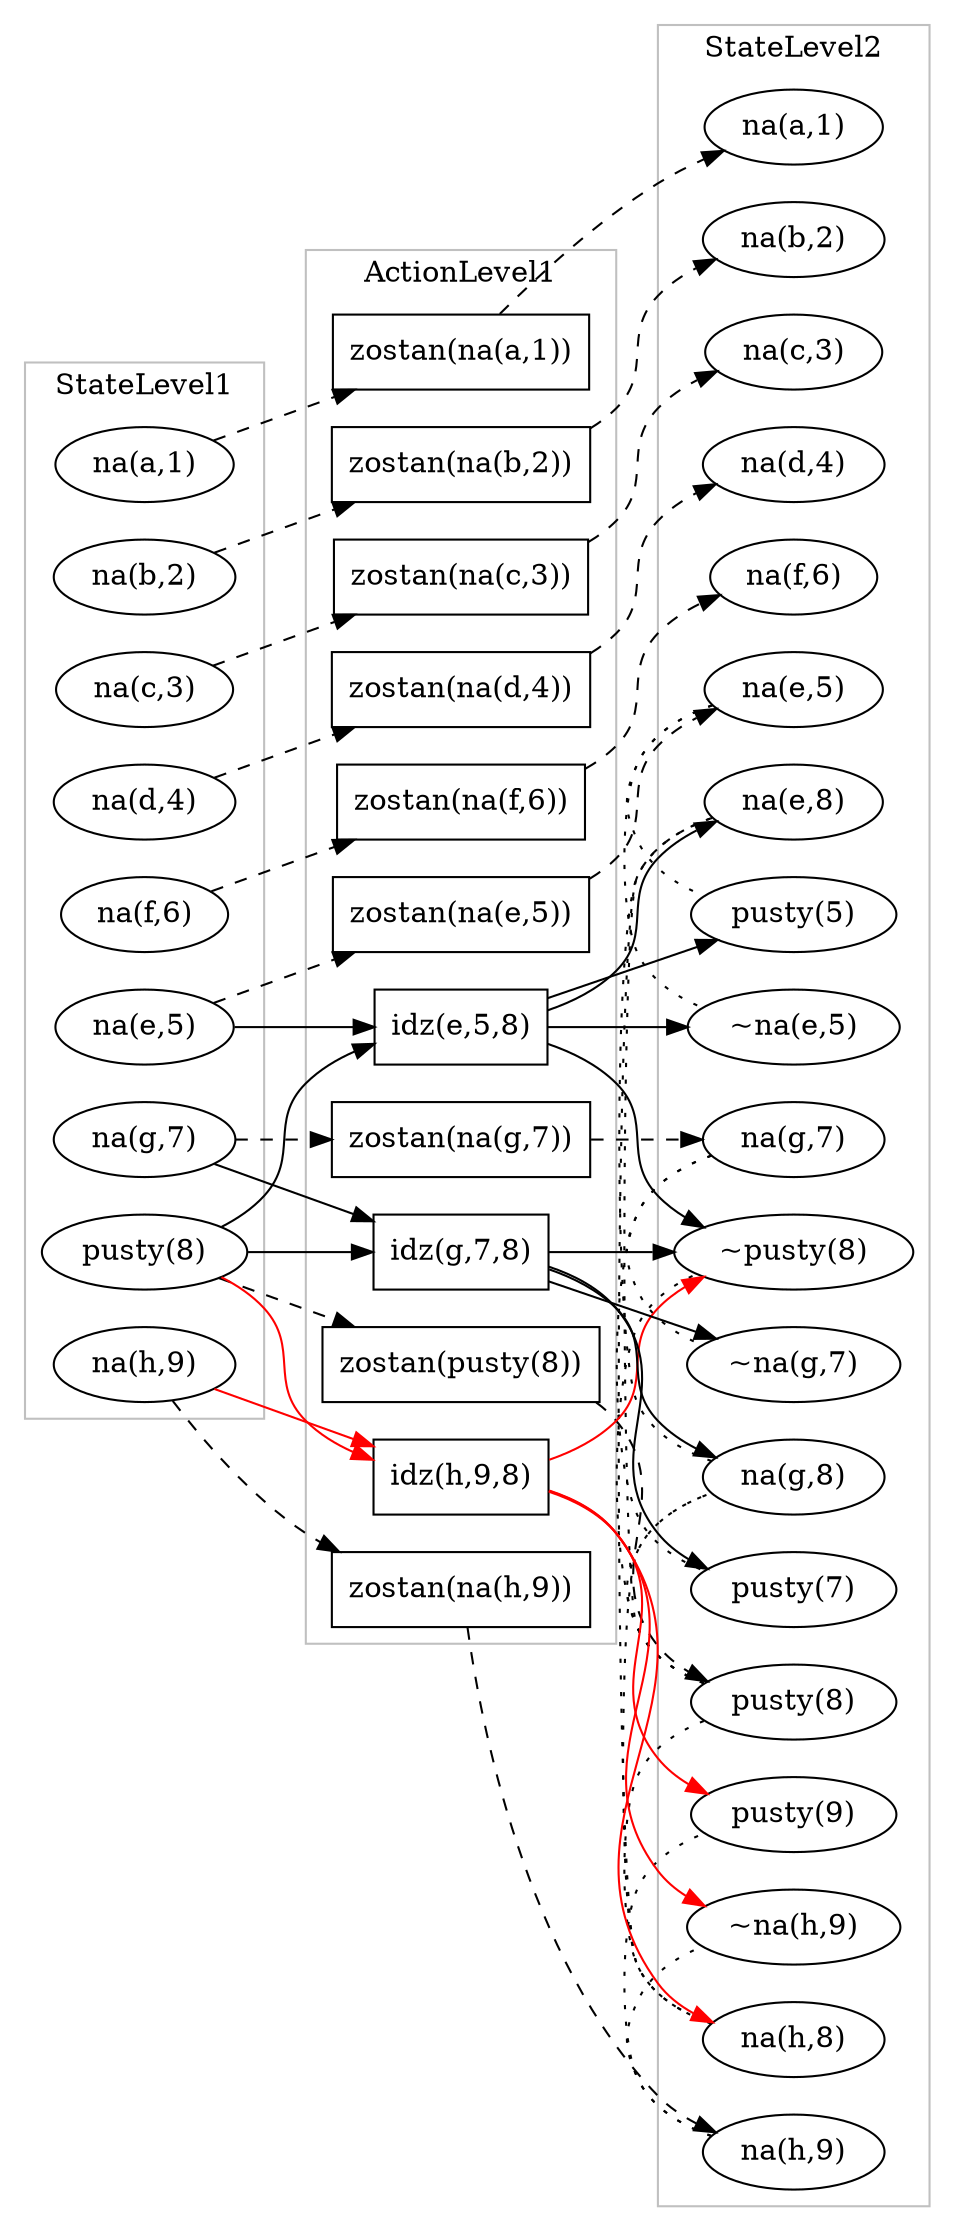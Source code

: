 digraph G {
	subgraph cluster_StateLevel1 {
		color=gray
		label=StateLevel1
		"na(a,1)1" [label="na(a,1)" shape=oval]
		"na(b,2)1" [label="na(b,2)" shape=oval]
		"na(c,3)1" [label="na(c,3)" shape=oval]
		"na(d,4)1" [label="na(d,4)" shape=oval]
		"na(e,5)1" [label="na(e,5)" shape=oval]
		"na(f,6)1" [label="na(f,6)" shape=oval]
		"na(g,7)1" [label="na(g,7)" shape=oval]
		"pusty(8)1" [label="pusty(8)" shape=oval]
		"na(h,9)1" [label="na(h,9)" shape=oval]
	}
	"na(e,5)2" -> "pusty(5)2" [arrowhead=none constraint=false style=dotted]
	"na(e,5)2" -> "~na(e,5)2" [arrowhead=none constraint=false style=dotted]
	"na(g,7)2" -> "pusty(7)2" [arrowhead=none constraint=false style=dotted]
	"na(g,7)2" -> "~na(g,7)2" [arrowhead=none constraint=false style=dotted]
	"na(g,8)2" -> "na(e,8)2" [arrowhead=none constraint=false style=dotted]
	"na(h,8)2" -> "na(e,8)2" [arrowhead=none constraint=false style=dotted]
	"na(h,8)2" -> "na(g,8)2" [arrowhead=none constraint=false style=dotted]
	"na(h,9)2" -> "pusty(9)2" [arrowhead=none constraint=false style=dotted]
	"na(h,9)2" -> "~na(h,9)2" [arrowhead=none constraint=false style=dotted]
	"pusty(8)2" -> "na(e,8)2" [arrowhead=none constraint=false style=dotted]
	"pusty(8)2" -> "na(g,8)2" [arrowhead=none constraint=false style=dotted]
	"pusty(8)2" -> "na(h,8)2" [arrowhead=none constraint=false style=dotted]
	"pusty(8)2" -> "~pusty(8)2" [arrowhead=none constraint=false style=dotted]
	subgraph cluster_ActionLevel1 {
		color=gray
		label=ActionLevel1
		"zostan(na(h,9))1" [label="zostan(na(h,9))" shape=box]
		"zostan(pusty(8))1" [label="zostan(pusty(8))" shape=box]
		"zostan(na(g,7))1" [label="zostan(na(g,7))" shape=box]
		"zostan(na(f,6))1" [label="zostan(na(f,6))" shape=box]
		"zostan(na(e,5))1" [label="zostan(na(e,5))" shape=box]
		"zostan(na(d,4))1" [label="zostan(na(d,4))" shape=box]
		"zostan(na(c,3))1" [label="zostan(na(c,3))" shape=box]
		"zostan(na(b,2))1" [label="zostan(na(b,2))" shape=box]
		"zostan(na(a,1))1" [label="zostan(na(a,1))" shape=box]
		"idz(h,9,8)1" [label="idz(h,9,8)" shape=box]
		"idz(g,7,8)1" [label="idz(g,7,8)" shape=box]
		"idz(e,5,8)1" [label="idz(e,5,8)" shape=box]
		"zostan(na(a,1))1" [label="zostan(na(a,1))" shape=box]
	}
	subgraph cluster_StateLevel2 {
		color=gray
		label=StateLevel2
		"na(h,9)2" [label="na(h,9)" shape=oval]
		"pusty(8)2" [label="pusty(8)" shape=oval]
		"na(g,7)2" [label="na(g,7)" shape=oval]
		"na(f,6)2" [label="na(f,6)" shape=oval]
		"na(e,5)2" [label="na(e,5)" shape=oval]
		"na(d,4)2" [label="na(d,4)" shape=oval]
		"na(c,3)2" [label="na(c,3)" shape=oval]
		"na(b,2)2" [label="na(b,2)" shape=oval]
		"na(a,1)2" [label="na(a,1)" shape=oval]
		"~pusty(8)2" [label="~pusty(8)" shape=oval]
		"~na(h,9)2" [label="~na(h,9)" shape=oval]
		"pusty(9)2" [label="pusty(9)" shape=oval]
		"na(h,8)2" [label="na(h,8)" shape=oval]
		"~na(g,7)2" [label="~na(g,7)" shape=oval]
		"pusty(7)2" [label="pusty(7)" shape=oval]
		"na(g,8)2" [label="na(g,8)" shape=oval]
		"~na(e,5)2" [label="~na(e,5)" shape=oval]
		"pusty(5)2" [label="pusty(5)" shape=oval]
		"na(e,8)2" [label="na(e,8)" shape=oval]
	}
	"na(a,1)1" -> "zostan(na(a,1))1" [style=dashed]
	"zostan(na(a,1))1" -> "na(a,1)2" [style=dashed]
	"na(e,5)1" -> "idz(e,5,8)1"
	"pusty(8)1" -> "idz(e,5,8)1"
	"idz(e,5,8)1" -> "na(e,8)2"
	"idz(e,5,8)1" -> "pusty(5)2"
	"idz(e,5,8)1" -> "~na(e,5)2"
	"idz(e,5,8)1" -> "~pusty(8)2"
	"na(g,7)1" -> "idz(g,7,8)1"
	"pusty(8)1" -> "idz(g,7,8)1"
	"idz(g,7,8)1" -> "na(g,8)2"
	"idz(g,7,8)1" -> "pusty(7)2"
	"idz(g,7,8)1" -> "~na(g,7)2"
	"idz(g,7,8)1" -> "~pusty(8)2"
	"na(h,9)1" -> "idz(h,9,8)1" [color=red]
	"pusty(8)1" -> "idz(h,9,8)1" [color=red]
	"idz(h,9,8)1" -> "na(h,8)2" [color=red]
	"idz(h,9,8)1" -> "pusty(9)2" [color=red]
	"idz(h,9,8)1" -> "~na(h,9)2" [color=red]
	"idz(h,9,8)1" -> "~pusty(8)2" [color=red]
	"na(b,2)1" -> "zostan(na(b,2))1" [style=dashed]
	"zostan(na(b,2))1" -> "na(b,2)2" [style=dashed]
	"na(c,3)1" -> "zostan(na(c,3))1" [style=dashed]
	"zostan(na(c,3))1" -> "na(c,3)2" [style=dashed]
	"na(d,4)1" -> "zostan(na(d,4))1" [style=dashed]
	"zostan(na(d,4))1" -> "na(d,4)2" [style=dashed]
	"na(e,5)1" -> "zostan(na(e,5))1" [style=dashed]
	"zostan(na(e,5))1" -> "na(e,5)2" [style=dashed]
	"na(f,6)1" -> "zostan(na(f,6))1" [style=dashed]
	"zostan(na(f,6))1" -> "na(f,6)2" [style=dashed]
	"na(g,7)1" -> "zostan(na(g,7))1" [style=dashed]
	"zostan(na(g,7))1" -> "na(g,7)2" [style=dashed]
	"pusty(8)1" -> "zostan(pusty(8))1" [style=dashed]
	"zostan(pusty(8))1" -> "pusty(8)2" [style=dashed]
	"na(h,9)1" -> "zostan(na(h,9))1" [style=dashed]
	"zostan(na(h,9))1" -> "na(h,9)2" [style=dashed]
	rankdir=LR
}
